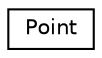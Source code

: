 digraph "Graphical Class Hierarchy"
{
  edge [fontname="Helvetica",fontsize="10",labelfontname="Helvetica",labelfontsize="10"];
  node [fontname="Helvetica",fontsize="10",shape=record];
  rankdir="LR";
  Node1 [label="Point",height=0.2,width=0.4,color="black", fillcolor="white", style="filled",URL="$classPoint.html",tooltip="The Point class eh a classe de pontos bidimensionais. "];
}
